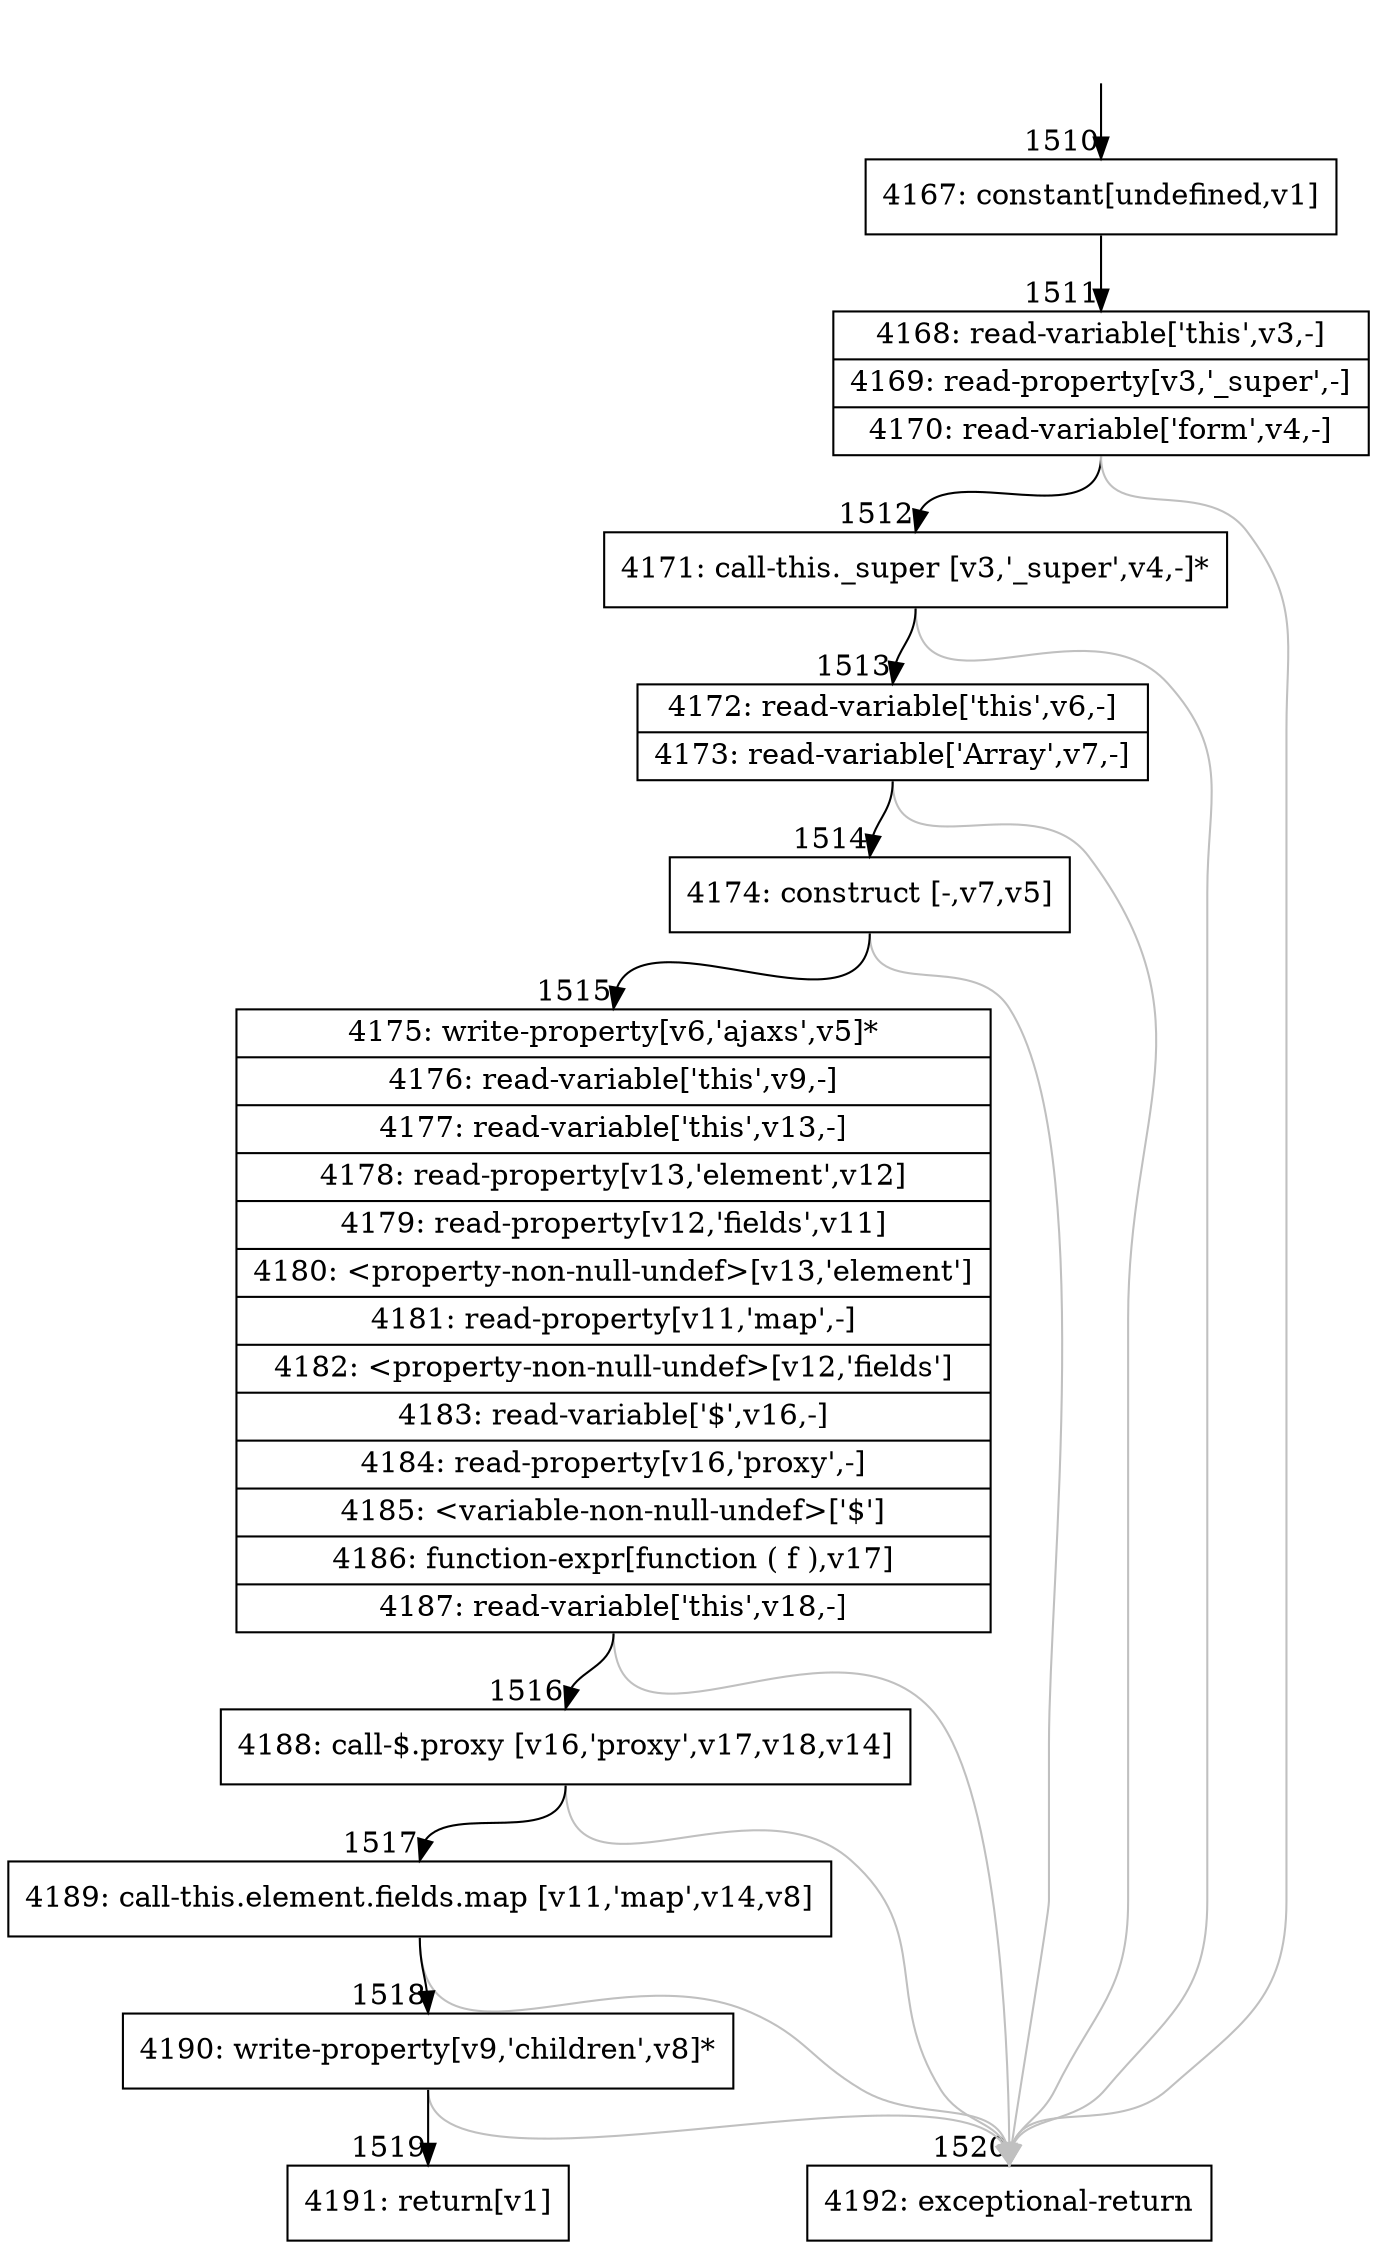 digraph {
rankdir="TD"
BB_entry141[shape=none,label=""];
BB_entry141 -> BB1510 [tailport=s, headport=n, headlabel="    1510"]
BB1510 [shape=record label="{4167: constant[undefined,v1]}" ] 
BB1510 -> BB1511 [tailport=s, headport=n, headlabel="      1511"]
BB1511 [shape=record label="{4168: read-variable['this',v3,-]|4169: read-property[v3,'_super',-]|4170: read-variable['form',v4,-]}" ] 
BB1511 -> BB1512 [tailport=s, headport=n, headlabel="      1512"]
BB1511 -> BB1520 [tailport=s, headport=n, color=gray, headlabel="      1520"]
BB1512 [shape=record label="{4171: call-this._super [v3,'_super',v4,-]*}" ] 
BB1512 -> BB1513 [tailport=s, headport=n, headlabel="      1513"]
BB1512 -> BB1520 [tailport=s, headport=n, color=gray]
BB1513 [shape=record label="{4172: read-variable['this',v6,-]|4173: read-variable['Array',v7,-]}" ] 
BB1513 -> BB1514 [tailport=s, headport=n, headlabel="      1514"]
BB1513 -> BB1520 [tailport=s, headport=n, color=gray]
BB1514 [shape=record label="{4174: construct [-,v7,v5]}" ] 
BB1514 -> BB1515 [tailport=s, headport=n, headlabel="      1515"]
BB1514 -> BB1520 [tailport=s, headport=n, color=gray]
BB1515 [shape=record label="{4175: write-property[v6,'ajaxs',v5]*|4176: read-variable['this',v9,-]|4177: read-variable['this',v13,-]|4178: read-property[v13,'element',v12]|4179: read-property[v12,'fields',v11]|4180: \<property-non-null-undef\>[v13,'element']|4181: read-property[v11,'map',-]|4182: \<property-non-null-undef\>[v12,'fields']|4183: read-variable['$',v16,-]|4184: read-property[v16,'proxy',-]|4185: \<variable-non-null-undef\>['$']|4186: function-expr[function ( f ),v17]|4187: read-variable['this',v18,-]}" ] 
BB1515 -> BB1516 [tailport=s, headport=n, headlabel="      1516"]
BB1515 -> BB1520 [tailport=s, headport=n, color=gray]
BB1516 [shape=record label="{4188: call-$.proxy [v16,'proxy',v17,v18,v14]}" ] 
BB1516 -> BB1517 [tailport=s, headport=n, headlabel="      1517"]
BB1516 -> BB1520 [tailport=s, headport=n, color=gray]
BB1517 [shape=record label="{4189: call-this.element.fields.map [v11,'map',v14,v8]}" ] 
BB1517 -> BB1518 [tailport=s, headport=n, headlabel="      1518"]
BB1517 -> BB1520 [tailport=s, headport=n, color=gray]
BB1518 [shape=record label="{4190: write-property[v9,'children',v8]*}" ] 
BB1518 -> BB1519 [tailport=s, headport=n, headlabel="      1519"]
BB1518 -> BB1520 [tailport=s, headport=n, color=gray]
BB1519 [shape=record label="{4191: return[v1]}" ] 
BB1520 [shape=record label="{4192: exceptional-return}" ] 
//#$~ 1384
}
